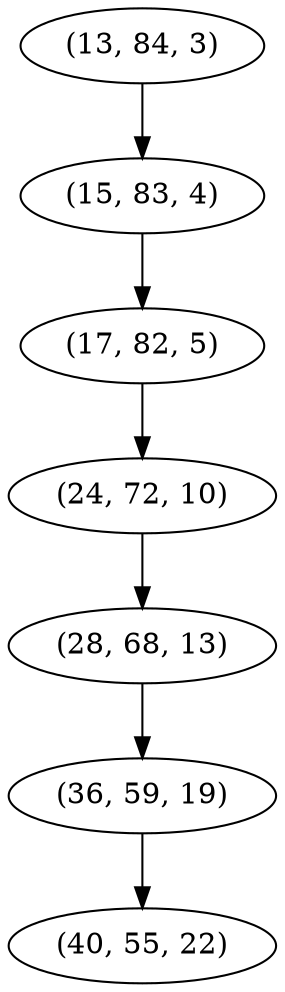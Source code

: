 digraph tree {
    "(13, 84, 3)";
    "(15, 83, 4)";
    "(17, 82, 5)";
    "(24, 72, 10)";
    "(28, 68, 13)";
    "(36, 59, 19)";
    "(40, 55, 22)";
    "(13, 84, 3)" -> "(15, 83, 4)";
    "(15, 83, 4)" -> "(17, 82, 5)";
    "(17, 82, 5)" -> "(24, 72, 10)";
    "(24, 72, 10)" -> "(28, 68, 13)";
    "(28, 68, 13)" -> "(36, 59, 19)";
    "(36, 59, 19)" -> "(40, 55, 22)";
}
